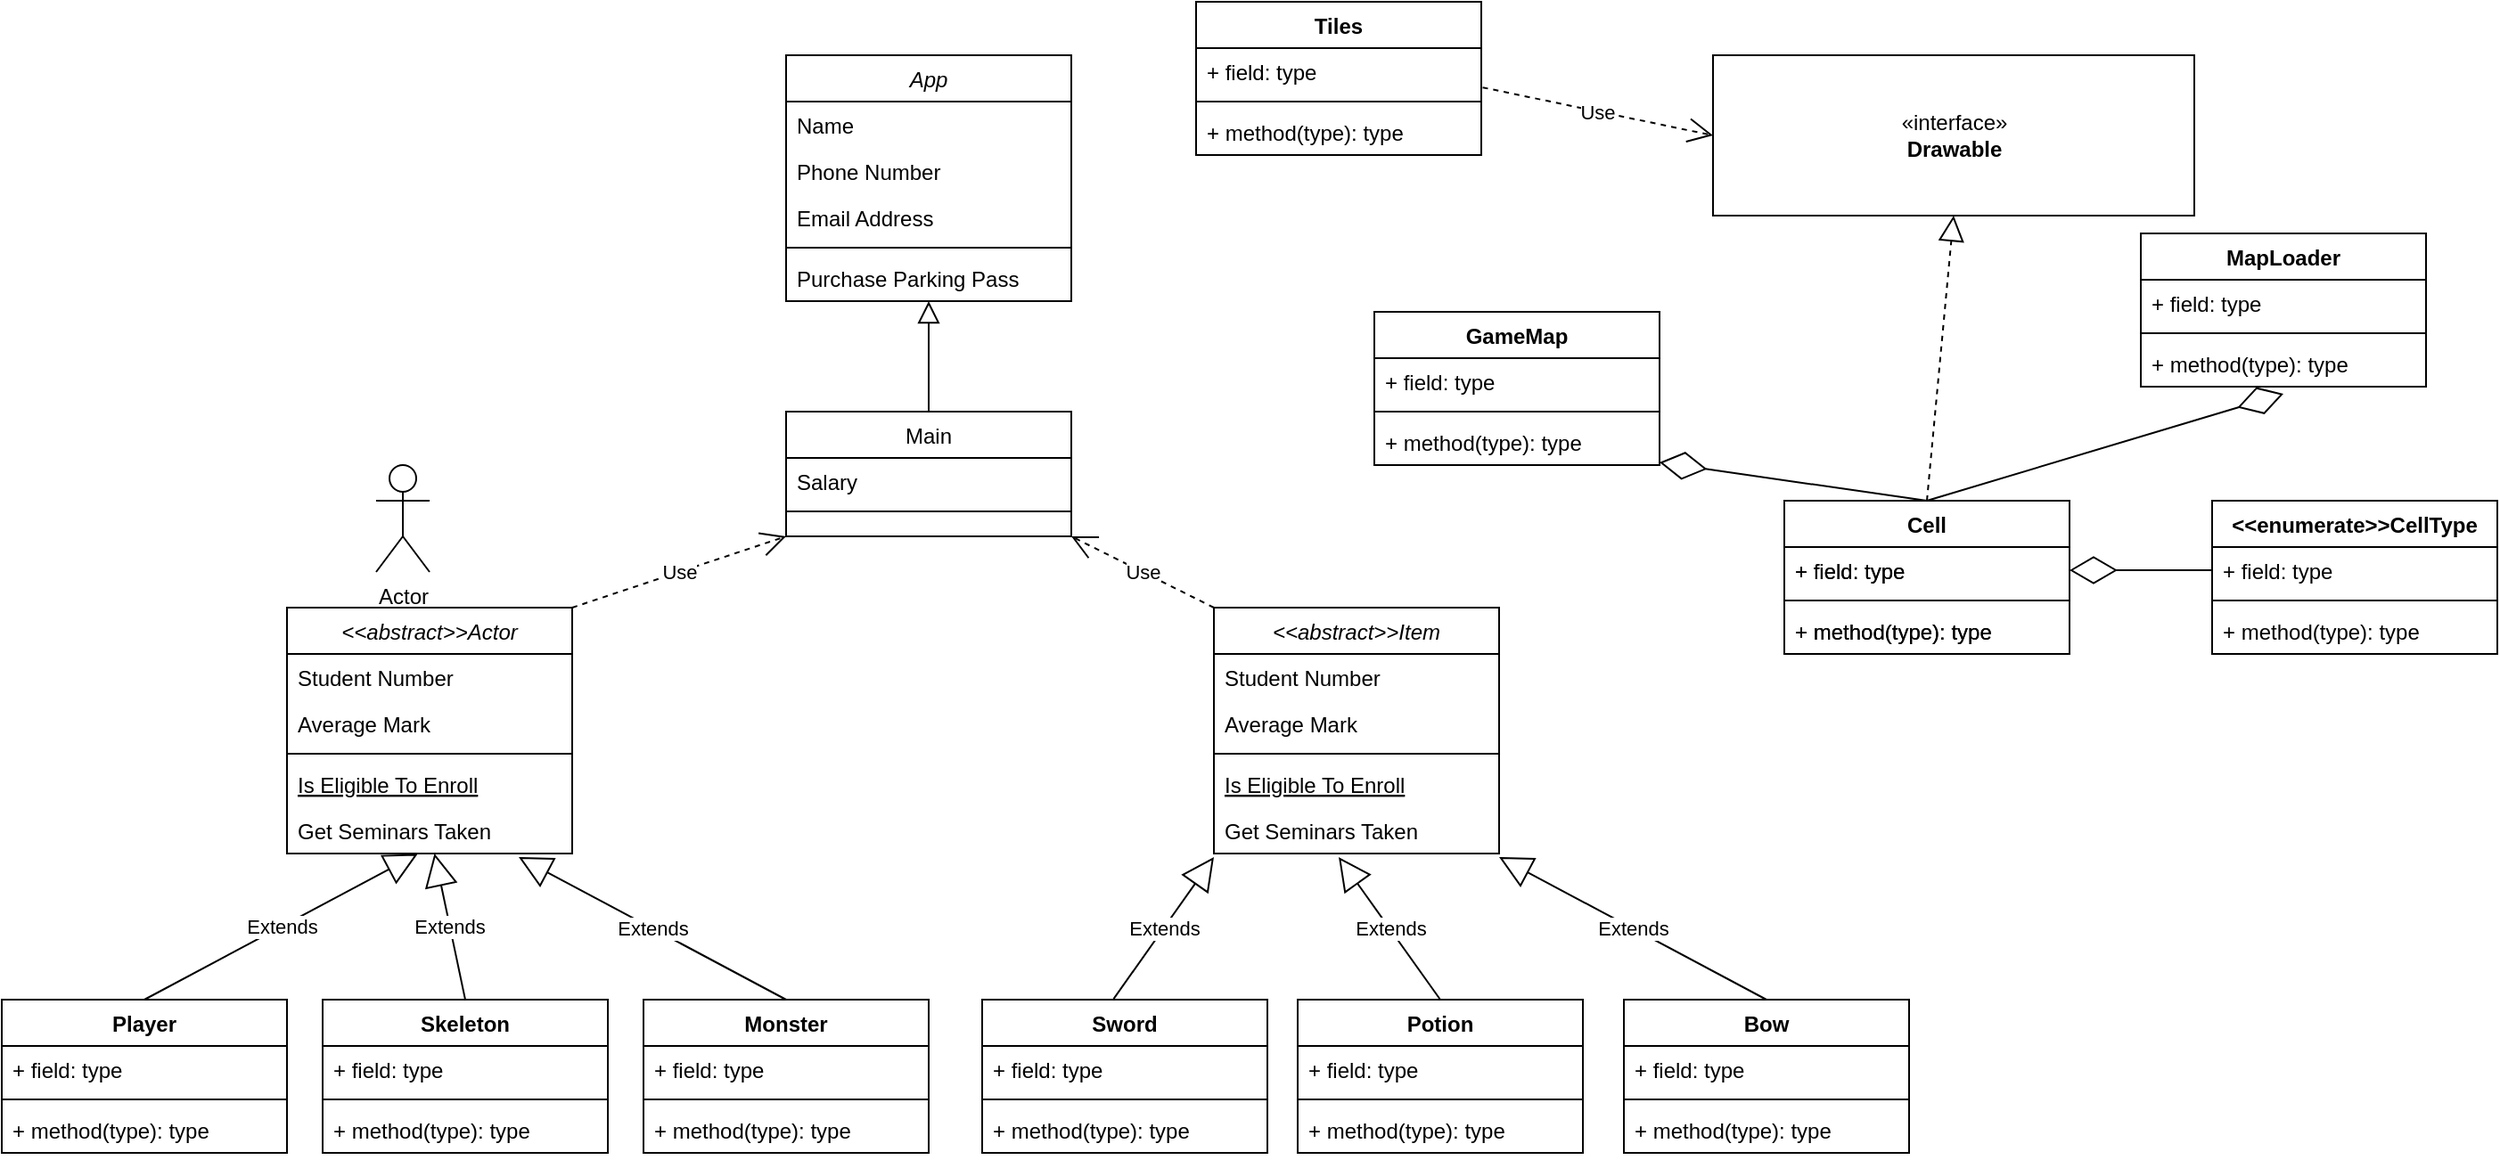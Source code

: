 <mxfile version="15.2.1" type="device"><diagram id="C5RBs43oDa-KdzZeNtuy" name="Page-1"><mxGraphModel dx="2218" dy="1804" grid="1" gridSize="10" guides="1" tooltips="1" connect="1" arrows="1" fold="1" page="1" pageScale="1" pageWidth="827" pageHeight="1169" math="0" shadow="0"><root><mxCell id="WIyWlLk6GJQsqaUBKTNV-0"/><mxCell id="WIyWlLk6GJQsqaUBKTNV-1" parent="WIyWlLk6GJQsqaUBKTNV-0"/><mxCell id="zkfFHV4jXpPFQw0GAbJ--0" value="App" style="swimlane;fontStyle=2;align=center;verticalAlign=top;childLayout=stackLayout;horizontal=1;startSize=26;horizontalStack=0;resizeParent=1;resizeLast=0;collapsible=1;marginBottom=0;rounded=0;shadow=0;strokeWidth=1;" parent="WIyWlLk6GJQsqaUBKTNV-1" vertex="1"><mxGeometry x="380" y="-70" width="160" height="138" as="geometry"><mxRectangle x="230" y="140" width="160" height="26" as="alternateBounds"/></mxGeometry></mxCell><mxCell id="zkfFHV4jXpPFQw0GAbJ--1" value="Name" style="text;align=left;verticalAlign=top;spacingLeft=4;spacingRight=4;overflow=hidden;rotatable=0;points=[[0,0.5],[1,0.5]];portConstraint=eastwest;" parent="zkfFHV4jXpPFQw0GAbJ--0" vertex="1"><mxGeometry y="26" width="160" height="26" as="geometry"/></mxCell><mxCell id="zkfFHV4jXpPFQw0GAbJ--2" value="Phone Number" style="text;align=left;verticalAlign=top;spacingLeft=4;spacingRight=4;overflow=hidden;rotatable=0;points=[[0,0.5],[1,0.5]];portConstraint=eastwest;rounded=0;shadow=0;html=0;" parent="zkfFHV4jXpPFQw0GAbJ--0" vertex="1"><mxGeometry y="52" width="160" height="26" as="geometry"/></mxCell><mxCell id="zkfFHV4jXpPFQw0GAbJ--3" value="Email Address" style="text;align=left;verticalAlign=top;spacingLeft=4;spacingRight=4;overflow=hidden;rotatable=0;points=[[0,0.5],[1,0.5]];portConstraint=eastwest;rounded=0;shadow=0;html=0;" parent="zkfFHV4jXpPFQw0GAbJ--0" vertex="1"><mxGeometry y="78" width="160" height="26" as="geometry"/></mxCell><mxCell id="zkfFHV4jXpPFQw0GAbJ--4" value="" style="line;html=1;strokeWidth=1;align=left;verticalAlign=middle;spacingTop=-1;spacingLeft=3;spacingRight=3;rotatable=0;labelPosition=right;points=[];portConstraint=eastwest;" parent="zkfFHV4jXpPFQw0GAbJ--0" vertex="1"><mxGeometry y="104" width="160" height="8" as="geometry"/></mxCell><mxCell id="zkfFHV4jXpPFQw0GAbJ--5" value="Purchase Parking Pass" style="text;align=left;verticalAlign=top;spacingLeft=4;spacingRight=4;overflow=hidden;rotatable=0;points=[[0,0.5],[1,0.5]];portConstraint=eastwest;" parent="zkfFHV4jXpPFQw0GAbJ--0" vertex="1"><mxGeometry y="112" width="160" height="26" as="geometry"/></mxCell><mxCell id="zkfFHV4jXpPFQw0GAbJ--6" value="&lt;&lt;abstract&gt;&gt;Actor" style="swimlane;fontStyle=2;align=center;verticalAlign=top;childLayout=stackLayout;horizontal=1;startSize=26;horizontalStack=0;resizeParent=1;resizeLast=0;collapsible=1;marginBottom=0;rounded=0;shadow=0;strokeWidth=1;" parent="WIyWlLk6GJQsqaUBKTNV-1" vertex="1"><mxGeometry x="100" y="240" width="160" height="138" as="geometry"><mxRectangle x="130" y="380" width="160" height="26" as="alternateBounds"/></mxGeometry></mxCell><mxCell id="zkfFHV4jXpPFQw0GAbJ--7" value="Student Number" style="text;align=left;verticalAlign=top;spacingLeft=4;spacingRight=4;overflow=hidden;rotatable=0;points=[[0,0.5],[1,0.5]];portConstraint=eastwest;" parent="zkfFHV4jXpPFQw0GAbJ--6" vertex="1"><mxGeometry y="26" width="160" height="26" as="geometry"/></mxCell><mxCell id="zkfFHV4jXpPFQw0GAbJ--8" value="Average Mark" style="text;align=left;verticalAlign=top;spacingLeft=4;spacingRight=4;overflow=hidden;rotatable=0;points=[[0,0.5],[1,0.5]];portConstraint=eastwest;rounded=0;shadow=0;html=0;" parent="zkfFHV4jXpPFQw0GAbJ--6" vertex="1"><mxGeometry y="52" width="160" height="26" as="geometry"/></mxCell><mxCell id="zkfFHV4jXpPFQw0GAbJ--9" value="" style="line;html=1;strokeWidth=1;align=left;verticalAlign=middle;spacingTop=-1;spacingLeft=3;spacingRight=3;rotatable=0;labelPosition=right;points=[];portConstraint=eastwest;" parent="zkfFHV4jXpPFQw0GAbJ--6" vertex="1"><mxGeometry y="78" width="160" height="8" as="geometry"/></mxCell><mxCell id="zkfFHV4jXpPFQw0GAbJ--10" value="Is Eligible To Enroll" style="text;align=left;verticalAlign=top;spacingLeft=4;spacingRight=4;overflow=hidden;rotatable=0;points=[[0,0.5],[1,0.5]];portConstraint=eastwest;fontStyle=4" parent="zkfFHV4jXpPFQw0GAbJ--6" vertex="1"><mxGeometry y="86" width="160" height="26" as="geometry"/></mxCell><mxCell id="zkfFHV4jXpPFQw0GAbJ--11" value="Get Seminars Taken" style="text;align=left;verticalAlign=top;spacingLeft=4;spacingRight=4;overflow=hidden;rotatable=0;points=[[0,0.5],[1,0.5]];portConstraint=eastwest;" parent="zkfFHV4jXpPFQw0GAbJ--6" vertex="1"><mxGeometry y="112" width="160" height="26" as="geometry"/></mxCell><mxCell id="zkfFHV4jXpPFQw0GAbJ--13" value="Main" style="swimlane;fontStyle=0;align=center;verticalAlign=top;childLayout=stackLayout;horizontal=1;startSize=26;horizontalStack=0;resizeParent=1;resizeLast=0;collapsible=1;marginBottom=0;rounded=0;shadow=0;strokeWidth=1;" parent="WIyWlLk6GJQsqaUBKTNV-1" vertex="1"><mxGeometry x="380" y="130" width="160" height="70" as="geometry"><mxRectangle x="340" y="380" width="170" height="26" as="alternateBounds"/></mxGeometry></mxCell><mxCell id="zkfFHV4jXpPFQw0GAbJ--14" value="Salary" style="text;align=left;verticalAlign=top;spacingLeft=4;spacingRight=4;overflow=hidden;rotatable=0;points=[[0,0.5],[1,0.5]];portConstraint=eastwest;" parent="zkfFHV4jXpPFQw0GAbJ--13" vertex="1"><mxGeometry y="26" width="160" height="26" as="geometry"/></mxCell><mxCell id="zkfFHV4jXpPFQw0GAbJ--15" value="" style="line;html=1;strokeWidth=1;align=left;verticalAlign=middle;spacingTop=-1;spacingLeft=3;spacingRight=3;rotatable=0;labelPosition=right;points=[];portConstraint=eastwest;" parent="zkfFHV4jXpPFQw0GAbJ--13" vertex="1"><mxGeometry y="52" width="160" height="8" as="geometry"/></mxCell><mxCell id="zkfFHV4jXpPFQw0GAbJ--16" value="" style="endArrow=block;endSize=10;endFill=0;shadow=0;strokeWidth=1;rounded=0;edgeStyle=elbowEdgeStyle;elbow=vertical;" parent="WIyWlLk6GJQsqaUBKTNV-1" source="zkfFHV4jXpPFQw0GAbJ--13" target="zkfFHV4jXpPFQw0GAbJ--0" edge="1"><mxGeometry width="160" relative="1" as="geometry"><mxPoint x="210" y="373" as="sourcePoint"/><mxPoint x="310" y="271" as="targetPoint"/></mxGeometry></mxCell><mxCell id="oEE7oUa4NQRHlqbzK8pa-7" value="Player" style="swimlane;fontStyle=1;align=center;verticalAlign=top;childLayout=stackLayout;horizontal=1;startSize=26;horizontalStack=0;resizeParent=1;resizeParentMax=0;resizeLast=0;collapsible=1;marginBottom=0;" vertex="1" parent="WIyWlLk6GJQsqaUBKTNV-1"><mxGeometry x="-60" y="460" width="160" height="86" as="geometry"/></mxCell><mxCell id="oEE7oUa4NQRHlqbzK8pa-8" value="+ field: type" style="text;strokeColor=none;fillColor=none;align=left;verticalAlign=top;spacingLeft=4;spacingRight=4;overflow=hidden;rotatable=0;points=[[0,0.5],[1,0.5]];portConstraint=eastwest;" vertex="1" parent="oEE7oUa4NQRHlqbzK8pa-7"><mxGeometry y="26" width="160" height="26" as="geometry"/></mxCell><mxCell id="oEE7oUa4NQRHlqbzK8pa-9" value="" style="line;strokeWidth=1;fillColor=none;align=left;verticalAlign=middle;spacingTop=-1;spacingLeft=3;spacingRight=3;rotatable=0;labelPosition=right;points=[];portConstraint=eastwest;" vertex="1" parent="oEE7oUa4NQRHlqbzK8pa-7"><mxGeometry y="52" width="160" height="8" as="geometry"/></mxCell><mxCell id="oEE7oUa4NQRHlqbzK8pa-10" value="+ method(type): type" style="text;strokeColor=none;fillColor=none;align=left;verticalAlign=top;spacingLeft=4;spacingRight=4;overflow=hidden;rotatable=0;points=[[0,0.5],[1,0.5]];portConstraint=eastwest;" vertex="1" parent="oEE7oUa4NQRHlqbzK8pa-7"><mxGeometry y="60" width="160" height="26" as="geometry"/></mxCell><mxCell id="oEE7oUa4NQRHlqbzK8pa-11" value="Skeleton" style="swimlane;fontStyle=1;align=center;verticalAlign=top;childLayout=stackLayout;horizontal=1;startSize=26;horizontalStack=0;resizeParent=1;resizeParentMax=0;resizeLast=0;collapsible=1;marginBottom=0;" vertex="1" parent="WIyWlLk6GJQsqaUBKTNV-1"><mxGeometry x="120" y="460" width="160" height="86" as="geometry"/></mxCell><mxCell id="oEE7oUa4NQRHlqbzK8pa-12" value="+ field: type" style="text;strokeColor=none;fillColor=none;align=left;verticalAlign=top;spacingLeft=4;spacingRight=4;overflow=hidden;rotatable=0;points=[[0,0.5],[1,0.5]];portConstraint=eastwest;" vertex="1" parent="oEE7oUa4NQRHlqbzK8pa-11"><mxGeometry y="26" width="160" height="26" as="geometry"/></mxCell><mxCell id="oEE7oUa4NQRHlqbzK8pa-13" value="" style="line;strokeWidth=1;fillColor=none;align=left;verticalAlign=middle;spacingTop=-1;spacingLeft=3;spacingRight=3;rotatable=0;labelPosition=right;points=[];portConstraint=eastwest;" vertex="1" parent="oEE7oUa4NQRHlqbzK8pa-11"><mxGeometry y="52" width="160" height="8" as="geometry"/></mxCell><mxCell id="oEE7oUa4NQRHlqbzK8pa-14" value="+ method(type): type" style="text;strokeColor=none;fillColor=none;align=left;verticalAlign=top;spacingLeft=4;spacingRight=4;overflow=hidden;rotatable=0;points=[[0,0.5],[1,0.5]];portConstraint=eastwest;" vertex="1" parent="oEE7oUa4NQRHlqbzK8pa-11"><mxGeometry y="60" width="160" height="26" as="geometry"/></mxCell><mxCell id="oEE7oUa4NQRHlqbzK8pa-15" value="Monster" style="swimlane;fontStyle=1;align=center;verticalAlign=top;childLayout=stackLayout;horizontal=1;startSize=26;horizontalStack=0;resizeParent=1;resizeParentMax=0;resizeLast=0;collapsible=1;marginBottom=0;" vertex="1" parent="WIyWlLk6GJQsqaUBKTNV-1"><mxGeometry x="300" y="460" width="160" height="86" as="geometry"/></mxCell><mxCell id="oEE7oUa4NQRHlqbzK8pa-16" value="+ field: type" style="text;strokeColor=none;fillColor=none;align=left;verticalAlign=top;spacingLeft=4;spacingRight=4;overflow=hidden;rotatable=0;points=[[0,0.5],[1,0.5]];portConstraint=eastwest;" vertex="1" parent="oEE7oUa4NQRHlqbzK8pa-15"><mxGeometry y="26" width="160" height="26" as="geometry"/></mxCell><mxCell id="oEE7oUa4NQRHlqbzK8pa-17" value="" style="line;strokeWidth=1;fillColor=none;align=left;verticalAlign=middle;spacingTop=-1;spacingLeft=3;spacingRight=3;rotatable=0;labelPosition=right;points=[];portConstraint=eastwest;" vertex="1" parent="oEE7oUa4NQRHlqbzK8pa-15"><mxGeometry y="52" width="160" height="8" as="geometry"/></mxCell><mxCell id="oEE7oUa4NQRHlqbzK8pa-18" value="+ method(type): type" style="text;strokeColor=none;fillColor=none;align=left;verticalAlign=top;spacingLeft=4;spacingRight=4;overflow=hidden;rotatable=0;points=[[0,0.5],[1,0.5]];portConstraint=eastwest;" vertex="1" parent="oEE7oUa4NQRHlqbzK8pa-15"><mxGeometry y="60" width="160" height="26" as="geometry"/></mxCell><mxCell id="oEE7oUa4NQRHlqbzK8pa-19" value="Extends" style="endArrow=block;endSize=16;endFill=0;html=1;exitX=0.5;exitY=0;exitDx=0;exitDy=0;entryX=0.458;entryY=1.011;entryDx=0;entryDy=0;entryPerimeter=0;" edge="1" parent="WIyWlLk6GJQsqaUBKTNV-1" source="oEE7oUa4NQRHlqbzK8pa-7" target="zkfFHV4jXpPFQw0GAbJ--11"><mxGeometry width="160" relative="1" as="geometry"><mxPoint x="20" y="420" as="sourcePoint"/><mxPoint x="180" y="420" as="targetPoint"/></mxGeometry></mxCell><mxCell id="oEE7oUa4NQRHlqbzK8pa-20" value="Extends" style="endArrow=block;endSize=16;endFill=0;html=1;exitX=0.5;exitY=0;exitDx=0;exitDy=0;" edge="1" parent="WIyWlLk6GJQsqaUBKTNV-1" source="oEE7oUa4NQRHlqbzK8pa-11" target="zkfFHV4jXpPFQw0GAbJ--11"><mxGeometry width="160" relative="1" as="geometry"><mxPoint x="30.0" y="470" as="sourcePoint"/><mxPoint x="183.28" y="388.286" as="targetPoint"/></mxGeometry></mxCell><mxCell id="oEE7oUa4NQRHlqbzK8pa-21" value="Extends" style="endArrow=block;endSize=16;endFill=0;html=1;exitX=0.5;exitY=0;exitDx=0;exitDy=0;" edge="1" parent="WIyWlLk6GJQsqaUBKTNV-1" source="oEE7oUa4NQRHlqbzK8pa-15"><mxGeometry width="160" relative="1" as="geometry"><mxPoint x="40.0" y="480" as="sourcePoint"/><mxPoint x="230" y="380" as="targetPoint"/></mxGeometry></mxCell><mxCell id="oEE7oUa4NQRHlqbzK8pa-22" value="&lt;&lt;abstract&gt;&gt;Item" style="swimlane;fontStyle=2;align=center;verticalAlign=top;childLayout=stackLayout;horizontal=1;startSize=26;horizontalStack=0;resizeParent=1;resizeLast=0;collapsible=1;marginBottom=0;rounded=0;shadow=0;strokeWidth=1;" vertex="1" parent="WIyWlLk6GJQsqaUBKTNV-1"><mxGeometry x="620" y="240" width="160" height="138" as="geometry"><mxRectangle x="130" y="380" width="160" height="26" as="alternateBounds"/></mxGeometry></mxCell><mxCell id="oEE7oUa4NQRHlqbzK8pa-23" value="Student Number" style="text;align=left;verticalAlign=top;spacingLeft=4;spacingRight=4;overflow=hidden;rotatable=0;points=[[0,0.5],[1,0.5]];portConstraint=eastwest;" vertex="1" parent="oEE7oUa4NQRHlqbzK8pa-22"><mxGeometry y="26" width="160" height="26" as="geometry"/></mxCell><mxCell id="oEE7oUa4NQRHlqbzK8pa-24" value="Average Mark" style="text;align=left;verticalAlign=top;spacingLeft=4;spacingRight=4;overflow=hidden;rotatable=0;points=[[0,0.5],[1,0.5]];portConstraint=eastwest;rounded=0;shadow=0;html=0;" vertex="1" parent="oEE7oUa4NQRHlqbzK8pa-22"><mxGeometry y="52" width="160" height="26" as="geometry"/></mxCell><mxCell id="oEE7oUa4NQRHlqbzK8pa-25" value="" style="line;html=1;strokeWidth=1;align=left;verticalAlign=middle;spacingTop=-1;spacingLeft=3;spacingRight=3;rotatable=0;labelPosition=right;points=[];portConstraint=eastwest;" vertex="1" parent="oEE7oUa4NQRHlqbzK8pa-22"><mxGeometry y="78" width="160" height="8" as="geometry"/></mxCell><mxCell id="oEE7oUa4NQRHlqbzK8pa-26" value="Is Eligible To Enroll" style="text;align=left;verticalAlign=top;spacingLeft=4;spacingRight=4;overflow=hidden;rotatable=0;points=[[0,0.5],[1,0.5]];portConstraint=eastwest;fontStyle=4" vertex="1" parent="oEE7oUa4NQRHlqbzK8pa-22"><mxGeometry y="86" width="160" height="26" as="geometry"/></mxCell><mxCell id="oEE7oUa4NQRHlqbzK8pa-27" value="Get Seminars Taken" style="text;align=left;verticalAlign=top;spacingLeft=4;spacingRight=4;overflow=hidden;rotatable=0;points=[[0,0.5],[1,0.5]];portConstraint=eastwest;" vertex="1" parent="oEE7oUa4NQRHlqbzK8pa-22"><mxGeometry y="112" width="160" height="26" as="geometry"/></mxCell><mxCell id="oEE7oUa4NQRHlqbzK8pa-28" value="Use" style="endArrow=open;endSize=12;dashed=1;html=1;exitX=1;exitY=0;exitDx=0;exitDy=0;entryX=0;entryY=1;entryDx=0;entryDy=0;" edge="1" parent="WIyWlLk6GJQsqaUBKTNV-1" source="zkfFHV4jXpPFQw0GAbJ--6" target="zkfFHV4jXpPFQw0GAbJ--13"><mxGeometry width="160" relative="1" as="geometry"><mxPoint x="410" y="320" as="sourcePoint"/><mxPoint x="570" y="320" as="targetPoint"/></mxGeometry></mxCell><mxCell id="oEE7oUa4NQRHlqbzK8pa-29" value="Sword" style="swimlane;fontStyle=1;align=center;verticalAlign=top;childLayout=stackLayout;horizontal=1;startSize=26;horizontalStack=0;resizeParent=1;resizeParentMax=0;resizeLast=0;collapsible=1;marginBottom=0;" vertex="1" parent="WIyWlLk6GJQsqaUBKTNV-1"><mxGeometry x="490" y="460" width="160" height="86" as="geometry"/></mxCell><mxCell id="oEE7oUa4NQRHlqbzK8pa-30" value="+ field: type" style="text;strokeColor=none;fillColor=none;align=left;verticalAlign=top;spacingLeft=4;spacingRight=4;overflow=hidden;rotatable=0;points=[[0,0.5],[1,0.5]];portConstraint=eastwest;" vertex="1" parent="oEE7oUa4NQRHlqbzK8pa-29"><mxGeometry y="26" width="160" height="26" as="geometry"/></mxCell><mxCell id="oEE7oUa4NQRHlqbzK8pa-31" value="" style="line;strokeWidth=1;fillColor=none;align=left;verticalAlign=middle;spacingTop=-1;spacingLeft=3;spacingRight=3;rotatable=0;labelPosition=right;points=[];portConstraint=eastwest;" vertex="1" parent="oEE7oUa4NQRHlqbzK8pa-29"><mxGeometry y="52" width="160" height="8" as="geometry"/></mxCell><mxCell id="oEE7oUa4NQRHlqbzK8pa-32" value="+ method(type): type" style="text;strokeColor=none;fillColor=none;align=left;verticalAlign=top;spacingLeft=4;spacingRight=4;overflow=hidden;rotatable=0;points=[[0,0.5],[1,0.5]];portConstraint=eastwest;" vertex="1" parent="oEE7oUa4NQRHlqbzK8pa-29"><mxGeometry y="60" width="160" height="26" as="geometry"/></mxCell><mxCell id="oEE7oUa4NQRHlqbzK8pa-33" value="Potion" style="swimlane;fontStyle=1;align=center;verticalAlign=top;childLayout=stackLayout;horizontal=1;startSize=26;horizontalStack=0;resizeParent=1;resizeParentMax=0;resizeLast=0;collapsible=1;marginBottom=0;" vertex="1" parent="WIyWlLk6GJQsqaUBKTNV-1"><mxGeometry x="667" y="460" width="160" height="86" as="geometry"/></mxCell><mxCell id="oEE7oUa4NQRHlqbzK8pa-34" value="+ field: type" style="text;strokeColor=none;fillColor=none;align=left;verticalAlign=top;spacingLeft=4;spacingRight=4;overflow=hidden;rotatable=0;points=[[0,0.5],[1,0.5]];portConstraint=eastwest;" vertex="1" parent="oEE7oUa4NQRHlqbzK8pa-33"><mxGeometry y="26" width="160" height="26" as="geometry"/></mxCell><mxCell id="oEE7oUa4NQRHlqbzK8pa-35" value="" style="line;strokeWidth=1;fillColor=none;align=left;verticalAlign=middle;spacingTop=-1;spacingLeft=3;spacingRight=3;rotatable=0;labelPosition=right;points=[];portConstraint=eastwest;" vertex="1" parent="oEE7oUa4NQRHlqbzK8pa-33"><mxGeometry y="52" width="160" height="8" as="geometry"/></mxCell><mxCell id="oEE7oUa4NQRHlqbzK8pa-36" value="+ method(type): type" style="text;strokeColor=none;fillColor=none;align=left;verticalAlign=top;spacingLeft=4;spacingRight=4;overflow=hidden;rotatable=0;points=[[0,0.5],[1,0.5]];portConstraint=eastwest;" vertex="1" parent="oEE7oUa4NQRHlqbzK8pa-33"><mxGeometry y="60" width="160" height="26" as="geometry"/></mxCell><mxCell id="oEE7oUa4NQRHlqbzK8pa-37" value="Bow" style="swimlane;fontStyle=1;align=center;verticalAlign=top;childLayout=stackLayout;horizontal=1;startSize=26;horizontalStack=0;resizeParent=1;resizeParentMax=0;resizeLast=0;collapsible=1;marginBottom=0;" vertex="1" parent="WIyWlLk6GJQsqaUBKTNV-1"><mxGeometry x="850" y="460" width="160" height="86" as="geometry"/></mxCell><mxCell id="oEE7oUa4NQRHlqbzK8pa-38" value="+ field: type" style="text;strokeColor=none;fillColor=none;align=left;verticalAlign=top;spacingLeft=4;spacingRight=4;overflow=hidden;rotatable=0;points=[[0,0.5],[1,0.5]];portConstraint=eastwest;" vertex="1" parent="oEE7oUa4NQRHlqbzK8pa-37"><mxGeometry y="26" width="160" height="26" as="geometry"/></mxCell><mxCell id="oEE7oUa4NQRHlqbzK8pa-39" value="" style="line;strokeWidth=1;fillColor=none;align=left;verticalAlign=middle;spacingTop=-1;spacingLeft=3;spacingRight=3;rotatable=0;labelPosition=right;points=[];portConstraint=eastwest;" vertex="1" parent="oEE7oUa4NQRHlqbzK8pa-37"><mxGeometry y="52" width="160" height="8" as="geometry"/></mxCell><mxCell id="oEE7oUa4NQRHlqbzK8pa-40" value="+ method(type): type" style="text;strokeColor=none;fillColor=none;align=left;verticalAlign=top;spacingLeft=4;spacingRight=4;overflow=hidden;rotatable=0;points=[[0,0.5],[1,0.5]];portConstraint=eastwest;" vertex="1" parent="oEE7oUa4NQRHlqbzK8pa-37"><mxGeometry y="60" width="160" height="26" as="geometry"/></mxCell><mxCell id="oEE7oUa4NQRHlqbzK8pa-41" value="Extends" style="endArrow=block;endSize=16;endFill=0;html=1;exitX=0.461;exitY=-0.005;exitDx=0;exitDy=0;exitPerimeter=0;" edge="1" parent="WIyWlLk6GJQsqaUBKTNV-1" source="oEE7oUa4NQRHlqbzK8pa-29"><mxGeometry width="160" relative="1" as="geometry"><mxPoint x="520" y="430" as="sourcePoint"/><mxPoint x="620" y="380" as="targetPoint"/></mxGeometry></mxCell><mxCell id="oEE7oUa4NQRHlqbzK8pa-42" value="Extends" style="endArrow=block;endSize=16;endFill=0;html=1;exitX=0.5;exitY=0;exitDx=0;exitDy=0;" edge="1" parent="WIyWlLk6GJQsqaUBKTNV-1" source="oEE7oUa4NQRHlqbzK8pa-33"><mxGeometry width="160" relative="1" as="geometry"><mxPoint x="573.76" y="469.57" as="sourcePoint"/><mxPoint x="690" y="380" as="targetPoint"/></mxGeometry></mxCell><mxCell id="oEE7oUa4NQRHlqbzK8pa-43" value="Extends" style="endArrow=block;endSize=16;endFill=0;html=1;exitX=0.5;exitY=0;exitDx=0;exitDy=0;" edge="1" parent="WIyWlLk6GJQsqaUBKTNV-1" source="oEE7oUa4NQRHlqbzK8pa-37"><mxGeometry width="160" relative="1" as="geometry"><mxPoint x="583.76" y="479.57" as="sourcePoint"/><mxPoint x="780" y="380" as="targetPoint"/></mxGeometry></mxCell><mxCell id="oEE7oUa4NQRHlqbzK8pa-44" value="Use" style="endArrow=open;endSize=12;dashed=1;html=1;exitX=0;exitY=0;exitDx=0;exitDy=0;entryX=1;entryY=1;entryDx=0;entryDy=0;" edge="1" parent="WIyWlLk6GJQsqaUBKTNV-1" source="oEE7oUa4NQRHlqbzK8pa-22" target="zkfFHV4jXpPFQw0GAbJ--13"><mxGeometry width="160" relative="1" as="geometry"><mxPoint x="270" y="250.0" as="sourcePoint"/><mxPoint x="390" y="210.0" as="targetPoint"/></mxGeometry></mxCell><mxCell id="oEE7oUa4NQRHlqbzK8pa-45" value="«interface»&lt;br&gt;&lt;b&gt;Drawable&lt;/b&gt;" style="html=1;" vertex="1" parent="WIyWlLk6GJQsqaUBKTNV-1"><mxGeometry x="900" y="-70" width="270" height="90" as="geometry"/></mxCell><mxCell id="oEE7oUa4NQRHlqbzK8pa-46" value="Actor" style="shape=umlActor;verticalLabelPosition=bottom;verticalAlign=top;html=1;direction=east;" vertex="1" parent="WIyWlLk6GJQsqaUBKTNV-1"><mxGeometry x="150" y="160" width="30" height="60" as="geometry"/></mxCell><mxCell id="oEE7oUa4NQRHlqbzK8pa-47" value="Cell" style="swimlane;fontStyle=1;align=center;verticalAlign=top;childLayout=stackLayout;horizontal=1;startSize=26;horizontalStack=0;resizeParent=1;resizeParentMax=0;resizeLast=0;collapsible=1;marginBottom=0;" vertex="1" parent="WIyWlLk6GJQsqaUBKTNV-1"><mxGeometry x="940" y="180" width="160" height="86" as="geometry"/></mxCell><mxCell id="oEE7oUa4NQRHlqbzK8pa-48" value="+ field: type" style="text;strokeColor=none;fillColor=none;align=left;verticalAlign=top;spacingLeft=4;spacingRight=4;overflow=hidden;rotatable=0;points=[[0,0.5],[1,0.5]];portConstraint=eastwest;" vertex="1" parent="oEE7oUa4NQRHlqbzK8pa-47"><mxGeometry y="26" width="160" height="26" as="geometry"/></mxCell><mxCell id="oEE7oUa4NQRHlqbzK8pa-49" value="" style="line;strokeWidth=1;fillColor=none;align=left;verticalAlign=middle;spacingTop=-1;spacingLeft=3;spacingRight=3;rotatable=0;labelPosition=right;points=[];portConstraint=eastwest;" vertex="1" parent="oEE7oUa4NQRHlqbzK8pa-47"><mxGeometry y="52" width="160" height="8" as="geometry"/></mxCell><mxCell id="oEE7oUa4NQRHlqbzK8pa-50" value="+ method(type): type" style="text;strokeColor=none;fillColor=none;align=left;verticalAlign=top;spacingLeft=4;spacingRight=4;overflow=hidden;rotatable=0;points=[[0,0.5],[1,0.5]];portConstraint=eastwest;" vertex="1" parent="oEE7oUa4NQRHlqbzK8pa-47"><mxGeometry y="60" width="160" height="26" as="geometry"/></mxCell><mxCell id="oEE7oUa4NQRHlqbzK8pa-51" value="" style="endArrow=block;dashed=1;endFill=0;endSize=12;html=1;entryX=0.5;entryY=1;entryDx=0;entryDy=0;exitX=0.5;exitY=0;exitDx=0;exitDy=0;" edge="1" parent="WIyWlLk6GJQsqaUBKTNV-1" source="oEE7oUa4NQRHlqbzK8pa-47" target="oEE7oUa4NQRHlqbzK8pa-45"><mxGeometry width="160" relative="1" as="geometry"><mxPoint x="940" y="230" as="sourcePoint"/><mxPoint x="1100" y="230" as="targetPoint"/></mxGeometry></mxCell><mxCell id="oEE7oUa4NQRHlqbzK8pa-52" value="Cell&#10;" style="swimlane;fontStyle=1;align=center;verticalAlign=top;childLayout=stackLayout;horizontal=1;startSize=26;horizontalStack=0;resizeParent=1;resizeParentMax=0;resizeLast=0;collapsible=1;marginBottom=0;" vertex="1" parent="WIyWlLk6GJQsqaUBKTNV-1"><mxGeometry x="940" y="180" width="160" height="86" as="geometry"/></mxCell><mxCell id="oEE7oUa4NQRHlqbzK8pa-53" value="+ field: type" style="text;strokeColor=none;fillColor=none;align=left;verticalAlign=top;spacingLeft=4;spacingRight=4;overflow=hidden;rotatable=0;points=[[0,0.5],[1,0.5]];portConstraint=eastwest;" vertex="1" parent="oEE7oUa4NQRHlqbzK8pa-52"><mxGeometry y="26" width="160" height="26" as="geometry"/></mxCell><mxCell id="oEE7oUa4NQRHlqbzK8pa-54" value="" style="line;strokeWidth=1;fillColor=none;align=left;verticalAlign=middle;spacingTop=-1;spacingLeft=3;spacingRight=3;rotatable=0;labelPosition=right;points=[];portConstraint=eastwest;" vertex="1" parent="oEE7oUa4NQRHlqbzK8pa-52"><mxGeometry y="52" width="160" height="8" as="geometry"/></mxCell><mxCell id="oEE7oUa4NQRHlqbzK8pa-55" value="+ method(type): type" style="text;strokeColor=none;fillColor=none;align=left;verticalAlign=top;spacingLeft=4;spacingRight=4;overflow=hidden;rotatable=0;points=[[0,0.5],[1,0.5]];portConstraint=eastwest;" vertex="1" parent="oEE7oUa4NQRHlqbzK8pa-52"><mxGeometry y="60" width="160" height="26" as="geometry"/></mxCell><mxCell id="oEE7oUa4NQRHlqbzK8pa-56" value="&lt;&lt;enumerate&gt;&gt;CellType" style="swimlane;fontStyle=1;align=center;verticalAlign=top;childLayout=stackLayout;horizontal=1;startSize=26;horizontalStack=0;resizeParent=1;resizeParentMax=0;resizeLast=0;collapsible=1;marginBottom=0;" vertex="1" parent="WIyWlLk6GJQsqaUBKTNV-1"><mxGeometry x="1180" y="180" width="160" height="86" as="geometry"/></mxCell><mxCell id="oEE7oUa4NQRHlqbzK8pa-57" value="+ field: type" style="text;strokeColor=none;fillColor=none;align=left;verticalAlign=top;spacingLeft=4;spacingRight=4;overflow=hidden;rotatable=0;points=[[0,0.5],[1,0.5]];portConstraint=eastwest;" vertex="1" parent="oEE7oUa4NQRHlqbzK8pa-56"><mxGeometry y="26" width="160" height="26" as="geometry"/></mxCell><mxCell id="oEE7oUa4NQRHlqbzK8pa-58" value="" style="line;strokeWidth=1;fillColor=none;align=left;verticalAlign=middle;spacingTop=-1;spacingLeft=3;spacingRight=3;rotatable=0;labelPosition=right;points=[];portConstraint=eastwest;" vertex="1" parent="oEE7oUa4NQRHlqbzK8pa-56"><mxGeometry y="52" width="160" height="8" as="geometry"/></mxCell><mxCell id="oEE7oUa4NQRHlqbzK8pa-59" value="+ method(type): type" style="text;strokeColor=none;fillColor=none;align=left;verticalAlign=top;spacingLeft=4;spacingRight=4;overflow=hidden;rotatable=0;points=[[0,0.5],[1,0.5]];portConstraint=eastwest;" vertex="1" parent="oEE7oUa4NQRHlqbzK8pa-56"><mxGeometry y="60" width="160" height="26" as="geometry"/></mxCell><mxCell id="oEE7oUa4NQRHlqbzK8pa-60" value="" style="endArrow=diamondThin;endFill=0;endSize=24;html=1;exitX=0;exitY=0.5;exitDx=0;exitDy=0;entryX=1;entryY=0.5;entryDx=0;entryDy=0;" edge="1" parent="WIyWlLk6GJQsqaUBKTNV-1" source="oEE7oUa4NQRHlqbzK8pa-57" target="oEE7oUa4NQRHlqbzK8pa-53"><mxGeometry width="160" relative="1" as="geometry"><mxPoint x="940" y="230" as="sourcePoint"/><mxPoint x="1100" y="230" as="targetPoint"/></mxGeometry></mxCell><mxCell id="oEE7oUa4NQRHlqbzK8pa-61" value="MapLoader" style="swimlane;fontStyle=1;align=center;verticalAlign=top;childLayout=stackLayout;horizontal=1;startSize=26;horizontalStack=0;resizeParent=1;resizeParentMax=0;resizeLast=0;collapsible=1;marginBottom=0;" vertex="1" parent="WIyWlLk6GJQsqaUBKTNV-1"><mxGeometry x="1140" y="30" width="160" height="86" as="geometry"/></mxCell><mxCell id="oEE7oUa4NQRHlqbzK8pa-62" value="+ field: type" style="text;strokeColor=none;fillColor=none;align=left;verticalAlign=top;spacingLeft=4;spacingRight=4;overflow=hidden;rotatable=0;points=[[0,0.5],[1,0.5]];portConstraint=eastwest;" vertex="1" parent="oEE7oUa4NQRHlqbzK8pa-61"><mxGeometry y="26" width="160" height="26" as="geometry"/></mxCell><mxCell id="oEE7oUa4NQRHlqbzK8pa-63" value="" style="line;strokeWidth=1;fillColor=none;align=left;verticalAlign=middle;spacingTop=-1;spacingLeft=3;spacingRight=3;rotatable=0;labelPosition=right;points=[];portConstraint=eastwest;" vertex="1" parent="oEE7oUa4NQRHlqbzK8pa-61"><mxGeometry y="52" width="160" height="8" as="geometry"/></mxCell><mxCell id="oEE7oUa4NQRHlqbzK8pa-64" value="+ method(type): type" style="text;strokeColor=none;fillColor=none;align=left;verticalAlign=top;spacingLeft=4;spacingRight=4;overflow=hidden;rotatable=0;points=[[0,0.5],[1,0.5]];portConstraint=eastwest;" vertex="1" parent="oEE7oUa4NQRHlqbzK8pa-61"><mxGeometry y="60" width="160" height="26" as="geometry"/></mxCell><mxCell id="oEE7oUa4NQRHlqbzK8pa-65" value="" style="endArrow=diamondThin;endFill=0;endSize=24;html=1;exitX=0.5;exitY=0;exitDx=0;exitDy=0;" edge="1" parent="WIyWlLk6GJQsqaUBKTNV-1" source="oEE7oUa4NQRHlqbzK8pa-52"><mxGeometry width="160" relative="1" as="geometry"><mxPoint x="1190.0" y="229" as="sourcePoint"/><mxPoint x="1220" y="120" as="targetPoint"/></mxGeometry></mxCell><mxCell id="oEE7oUa4NQRHlqbzK8pa-66" value="GameMap" style="swimlane;fontStyle=1;align=center;verticalAlign=top;childLayout=stackLayout;horizontal=1;startSize=26;horizontalStack=0;resizeParent=1;resizeParentMax=0;resizeLast=0;collapsible=1;marginBottom=0;" vertex="1" parent="WIyWlLk6GJQsqaUBKTNV-1"><mxGeometry x="710" y="74" width="160" height="86" as="geometry"/></mxCell><mxCell id="oEE7oUa4NQRHlqbzK8pa-67" value="+ field: type" style="text;strokeColor=none;fillColor=none;align=left;verticalAlign=top;spacingLeft=4;spacingRight=4;overflow=hidden;rotatable=0;points=[[0,0.5],[1,0.5]];portConstraint=eastwest;" vertex="1" parent="oEE7oUa4NQRHlqbzK8pa-66"><mxGeometry y="26" width="160" height="26" as="geometry"/></mxCell><mxCell id="oEE7oUa4NQRHlqbzK8pa-68" value="" style="line;strokeWidth=1;fillColor=none;align=left;verticalAlign=middle;spacingTop=-1;spacingLeft=3;spacingRight=3;rotatable=0;labelPosition=right;points=[];portConstraint=eastwest;" vertex="1" parent="oEE7oUa4NQRHlqbzK8pa-66"><mxGeometry y="52" width="160" height="8" as="geometry"/></mxCell><mxCell id="oEE7oUa4NQRHlqbzK8pa-69" value="+ method(type): type" style="text;strokeColor=none;fillColor=none;align=left;verticalAlign=top;spacingLeft=4;spacingRight=4;overflow=hidden;rotatable=0;points=[[0,0.5],[1,0.5]];portConstraint=eastwest;" vertex="1" parent="oEE7oUa4NQRHlqbzK8pa-66"><mxGeometry y="60" width="160" height="26" as="geometry"/></mxCell><mxCell id="oEE7oUa4NQRHlqbzK8pa-70" value="" style="endArrow=diamondThin;endFill=0;endSize=24;html=1;" edge="1" parent="WIyWlLk6GJQsqaUBKTNV-1" target="oEE7oUa4NQRHlqbzK8pa-69"><mxGeometry width="160" relative="1" as="geometry"><mxPoint x="1020" y="180" as="sourcePoint"/><mxPoint x="1230.0" y="130" as="targetPoint"/></mxGeometry></mxCell><mxCell id="oEE7oUa4NQRHlqbzK8pa-71" value="Tiles" style="swimlane;fontStyle=1;align=center;verticalAlign=top;childLayout=stackLayout;horizontal=1;startSize=26;horizontalStack=0;resizeParent=1;resizeParentMax=0;resizeLast=0;collapsible=1;marginBottom=0;" vertex="1" parent="WIyWlLk6GJQsqaUBKTNV-1"><mxGeometry x="610" y="-100" width="160" height="86" as="geometry"/></mxCell><mxCell id="oEE7oUa4NQRHlqbzK8pa-72" value="+ field: type" style="text;strokeColor=none;fillColor=none;align=left;verticalAlign=top;spacingLeft=4;spacingRight=4;overflow=hidden;rotatable=0;points=[[0,0.5],[1,0.5]];portConstraint=eastwest;" vertex="1" parent="oEE7oUa4NQRHlqbzK8pa-71"><mxGeometry y="26" width="160" height="26" as="geometry"/></mxCell><mxCell id="oEE7oUa4NQRHlqbzK8pa-73" value="" style="line;strokeWidth=1;fillColor=none;align=left;verticalAlign=middle;spacingTop=-1;spacingLeft=3;spacingRight=3;rotatable=0;labelPosition=right;points=[];portConstraint=eastwest;" vertex="1" parent="oEE7oUa4NQRHlqbzK8pa-71"><mxGeometry y="52" width="160" height="8" as="geometry"/></mxCell><mxCell id="oEE7oUa4NQRHlqbzK8pa-74" value="+ method(type): type" style="text;strokeColor=none;fillColor=none;align=left;verticalAlign=top;spacingLeft=4;spacingRight=4;overflow=hidden;rotatable=0;points=[[0,0.5],[1,0.5]];portConstraint=eastwest;" vertex="1" parent="oEE7oUa4NQRHlqbzK8pa-71"><mxGeometry y="60" width="160" height="26" as="geometry"/></mxCell><mxCell id="oEE7oUa4NQRHlqbzK8pa-78" value="Use" style="endArrow=open;endSize=12;dashed=1;html=1;exitX=1.005;exitY=0.849;exitDx=0;exitDy=0;entryX=0;entryY=0.5;entryDx=0;entryDy=0;exitPerimeter=0;" edge="1" parent="WIyWlLk6GJQsqaUBKTNV-1" source="oEE7oUa4NQRHlqbzK8pa-72" target="oEE7oUa4NQRHlqbzK8pa-45"><mxGeometry width="160" relative="1" as="geometry"><mxPoint x="270.0" y="250.0" as="sourcePoint"/><mxPoint x="390.0" y="210" as="targetPoint"/></mxGeometry></mxCell></root></mxGraphModel></diagram></mxfile>